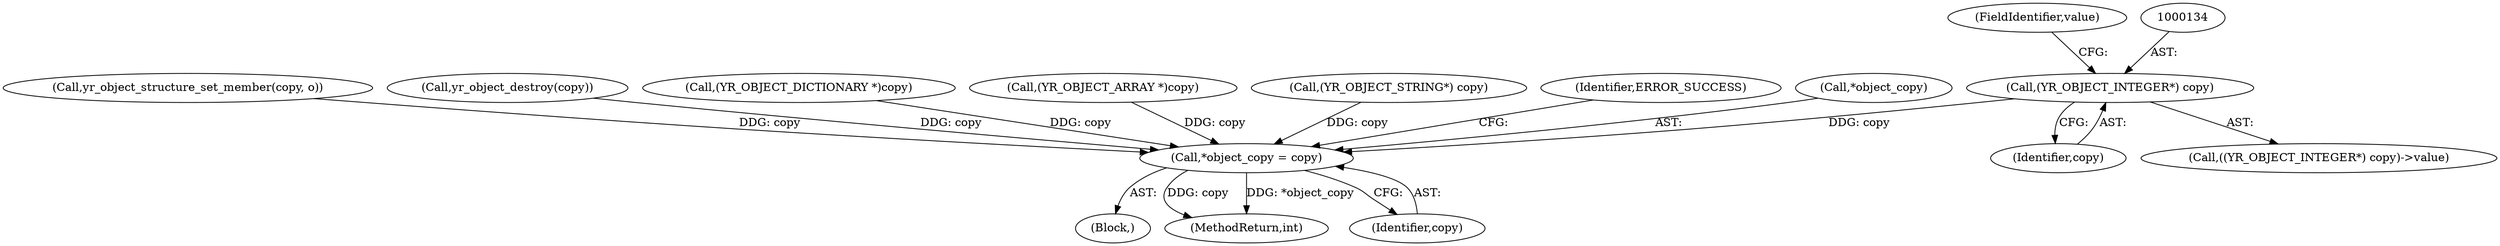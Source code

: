 digraph "0_yara_053e67e3ec81cc9268ce30eaf0d6663d8639ed1e_0@pointer" {
"1000133" [label="(Call,(YR_OBJECT_INTEGER*) copy)"];
"1000262" [label="(Call,*object_copy = copy)"];
"1000135" [label="(Identifier,copy)"];
"1000132" [label="(Call,((YR_OBJECT_INTEGER*) copy)->value)"];
"1000214" [label="(Call,yr_object_structure_set_member(copy, o))"];
"1000103" [label="(Block,)"];
"1000268" [label="(MethodReturn,int)"];
"1000136" [label="(FieldIdentifier,value)"];
"1000133" [label="(Call,(YR_OBJECT_INTEGER*) copy)"];
"1000265" [label="(Identifier,copy)"];
"1000168" [label="(Call,yr_object_destroy(copy))"];
"1000253" [label="(Call,(YR_OBJECT_DICTIONARY *)copy)"];
"1000236" [label="(Call,(YR_OBJECT_ARRAY *)copy)"];
"1000262" [label="(Call,*object_copy = copy)"];
"1000142" [label="(Call,(YR_OBJECT_STRING*) copy)"];
"1000267" [label="(Identifier,ERROR_SUCCESS)"];
"1000263" [label="(Call,*object_copy)"];
"1000133" -> "1000132"  [label="AST: "];
"1000133" -> "1000135"  [label="CFG: "];
"1000134" -> "1000133"  [label="AST: "];
"1000135" -> "1000133"  [label="AST: "];
"1000136" -> "1000133"  [label="CFG: "];
"1000133" -> "1000262"  [label="DDG: copy"];
"1000262" -> "1000103"  [label="AST: "];
"1000262" -> "1000265"  [label="CFG: "];
"1000263" -> "1000262"  [label="AST: "];
"1000265" -> "1000262"  [label="AST: "];
"1000267" -> "1000262"  [label="CFG: "];
"1000262" -> "1000268"  [label="DDG: copy"];
"1000262" -> "1000268"  [label="DDG: *object_copy"];
"1000168" -> "1000262"  [label="DDG: copy"];
"1000253" -> "1000262"  [label="DDG: copy"];
"1000236" -> "1000262"  [label="DDG: copy"];
"1000142" -> "1000262"  [label="DDG: copy"];
"1000214" -> "1000262"  [label="DDG: copy"];
}
